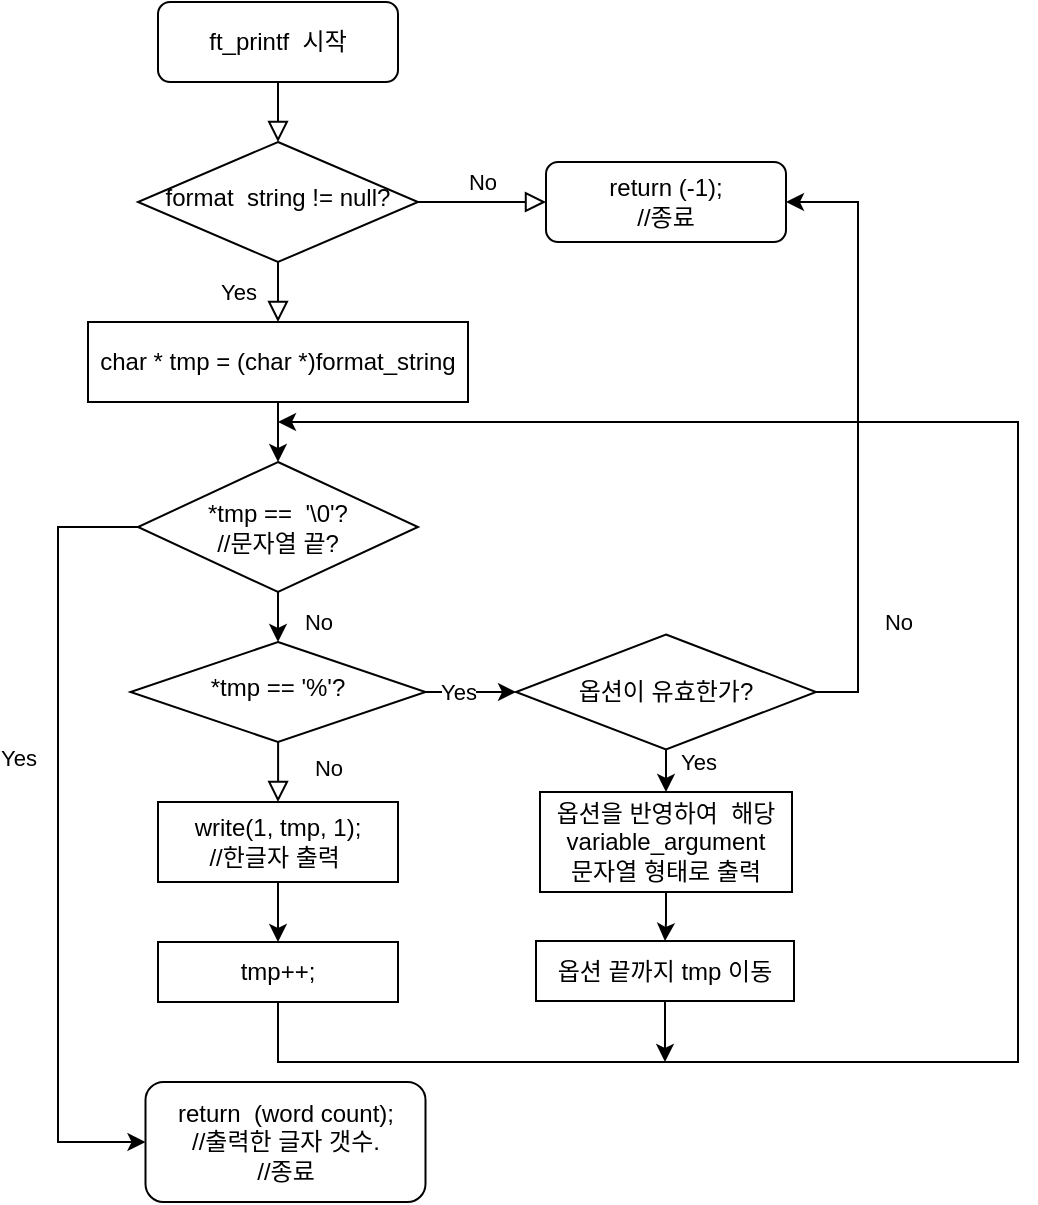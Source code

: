 <mxfile version="14.2.6" type="github">
  <diagram id="C5RBs43oDa-KdzZeNtuy" name="Page-1">
    <mxGraphModel dx="946" dy="645" grid="1" gridSize="10" guides="1" tooltips="1" connect="1" arrows="1" fold="1" page="1" pageScale="1" pageWidth="827" pageHeight="1169" math="0" shadow="0">
      <root>
        <mxCell id="WIyWlLk6GJQsqaUBKTNV-0" />
        <mxCell id="WIyWlLk6GJQsqaUBKTNV-1" parent="WIyWlLk6GJQsqaUBKTNV-0" />
        <mxCell id="WIyWlLk6GJQsqaUBKTNV-2" value="" style="rounded=0;html=1;jettySize=auto;orthogonalLoop=1;fontSize=11;endArrow=block;endFill=0;endSize=8;strokeWidth=1;shadow=0;labelBackgroundColor=none;edgeStyle=orthogonalEdgeStyle;" parent="WIyWlLk6GJQsqaUBKTNV-1" source="WIyWlLk6GJQsqaUBKTNV-3" target="WIyWlLk6GJQsqaUBKTNV-6" edge="1">
          <mxGeometry relative="1" as="geometry" />
        </mxCell>
        <mxCell id="WIyWlLk6GJQsqaUBKTNV-3" value="ft_printf &amp;nbsp;시작" style="rounded=1;whiteSpace=wrap;html=1;fontSize=12;glass=0;strokeWidth=1;shadow=0;" parent="WIyWlLk6GJQsqaUBKTNV-1" vertex="1">
          <mxGeometry x="160" y="100" width="120" height="40" as="geometry" />
        </mxCell>
        <mxCell id="WIyWlLk6GJQsqaUBKTNV-4" value="Yes" style="rounded=0;html=1;jettySize=auto;orthogonalLoop=1;fontSize=11;endArrow=block;endFill=0;endSize=8;strokeWidth=1;shadow=0;labelBackgroundColor=none;edgeStyle=orthogonalEdgeStyle;entryX=0.5;entryY=0;entryDx=0;entryDy=0;" parent="WIyWlLk6GJQsqaUBKTNV-1" source="WIyWlLk6GJQsqaUBKTNV-6" target="Br8o-EydBDHMDUn8C2VV-2" edge="1">
          <mxGeometry y="20" relative="1" as="geometry">
            <mxPoint as="offset" />
          </mxGeometry>
        </mxCell>
        <mxCell id="WIyWlLk6GJQsqaUBKTNV-5" value="No" style="edgeStyle=orthogonalEdgeStyle;rounded=0;html=1;jettySize=auto;orthogonalLoop=1;fontSize=11;endArrow=block;endFill=0;endSize=8;strokeWidth=1;shadow=0;labelBackgroundColor=none;" parent="WIyWlLk6GJQsqaUBKTNV-1" source="WIyWlLk6GJQsqaUBKTNV-6" target="WIyWlLk6GJQsqaUBKTNV-7" edge="1">
          <mxGeometry y="10" relative="1" as="geometry">
            <mxPoint as="offset" />
          </mxGeometry>
        </mxCell>
        <mxCell id="WIyWlLk6GJQsqaUBKTNV-6" value="format &amp;nbsp;string != null?" style="rhombus;whiteSpace=wrap;html=1;shadow=0;fontFamily=Helvetica;fontSize=12;align=center;strokeWidth=1;spacing=6;spacingTop=-4;" parent="WIyWlLk6GJQsqaUBKTNV-1" vertex="1">
          <mxGeometry x="150" y="170" width="140" height="60" as="geometry" />
        </mxCell>
        <mxCell id="WIyWlLk6GJQsqaUBKTNV-7" value="return (-1);&lt;br&gt;//종료" style="rounded=1;whiteSpace=wrap;html=1;fontSize=12;glass=0;strokeWidth=1;shadow=0;" parent="WIyWlLk6GJQsqaUBKTNV-1" vertex="1">
          <mxGeometry x="354" y="180" width="120" height="40" as="geometry" />
        </mxCell>
        <mxCell id="WIyWlLk6GJQsqaUBKTNV-8" value="No" style="rounded=0;html=1;jettySize=auto;orthogonalLoop=1;fontSize=11;endArrow=block;endFill=0;endSize=8;strokeWidth=1;shadow=0;labelBackgroundColor=none;edgeStyle=orthogonalEdgeStyle;entryX=0.5;entryY=0;entryDx=0;entryDy=0;" parent="WIyWlLk6GJQsqaUBKTNV-1" source="WIyWlLk6GJQsqaUBKTNV-10" target="Br8o-EydBDHMDUn8C2VV-6" edge="1">
          <mxGeometry x="-0.334" y="20" relative="1" as="geometry">
            <mxPoint x="5" y="3" as="offset" />
          </mxGeometry>
        </mxCell>
        <mxCell id="Br8o-EydBDHMDUn8C2VV-26" value="Yes" style="edgeStyle=orthogonalEdgeStyle;rounded=0;orthogonalLoop=1;jettySize=auto;html=1;entryX=0;entryY=0.5;entryDx=0;entryDy=0;" edge="1" parent="WIyWlLk6GJQsqaUBKTNV-1" source="WIyWlLk6GJQsqaUBKTNV-10" target="Br8o-EydBDHMDUn8C2VV-25">
          <mxGeometry x="-0.282" relative="1" as="geometry">
            <mxPoint as="offset" />
          </mxGeometry>
        </mxCell>
        <mxCell id="WIyWlLk6GJQsqaUBKTNV-10" value="*tmp == &#39;%&#39;?" style="rhombus;whiteSpace=wrap;html=1;shadow=0;fontFamily=Helvetica;fontSize=12;align=center;strokeWidth=1;spacing=6;spacingTop=-4;" parent="WIyWlLk6GJQsqaUBKTNV-1" vertex="1">
          <mxGeometry x="146.25" y="420" width="147.5" height="50" as="geometry" />
        </mxCell>
        <mxCell id="WIyWlLk6GJQsqaUBKTNV-11" value="return &amp;nbsp;(word count);&lt;br&gt;//출력한 글자 갯수.&lt;br&gt;//종료" style="rounded=1;whiteSpace=wrap;html=1;fontSize=12;glass=0;strokeWidth=1;shadow=0;sketch=0;" parent="WIyWlLk6GJQsqaUBKTNV-1" vertex="1">
          <mxGeometry x="153.75" y="640" width="140" height="60" as="geometry" />
        </mxCell>
        <mxCell id="Br8o-EydBDHMDUn8C2VV-14" style="edgeStyle=orthogonalEdgeStyle;rounded=0;orthogonalLoop=1;jettySize=auto;html=1;entryX=0.5;entryY=0;entryDx=0;entryDy=0;" edge="1" parent="WIyWlLk6GJQsqaUBKTNV-1" source="Br8o-EydBDHMDUn8C2VV-2" target="Br8o-EydBDHMDUn8C2VV-7">
          <mxGeometry relative="1" as="geometry" />
        </mxCell>
        <mxCell id="Br8o-EydBDHMDUn8C2VV-2" value="char * tmp = (char *)format_string" style="rounded=0;whiteSpace=wrap;html=1;" vertex="1" parent="WIyWlLk6GJQsqaUBKTNV-1">
          <mxGeometry x="125" y="260" width="190" height="40" as="geometry" />
        </mxCell>
        <mxCell id="Br8o-EydBDHMDUn8C2VV-10" style="edgeStyle=orthogonalEdgeStyle;rounded=0;orthogonalLoop=1;jettySize=auto;html=1;entryX=0.5;entryY=0;entryDx=0;entryDy=0;" edge="1" parent="WIyWlLk6GJQsqaUBKTNV-1" source="Br8o-EydBDHMDUn8C2VV-6" target="Br8o-EydBDHMDUn8C2VV-9">
          <mxGeometry relative="1" as="geometry" />
        </mxCell>
        <mxCell id="Br8o-EydBDHMDUn8C2VV-6" value="&lt;span&gt;write(1, tmp, 1);&lt;/span&gt;&lt;br&gt;&lt;span&gt;//한글자 출력&amp;nbsp;&lt;/span&gt;" style="rounded=0;whiteSpace=wrap;html=1;sketch=0;" vertex="1" parent="WIyWlLk6GJQsqaUBKTNV-1">
          <mxGeometry x="160" y="500" width="120" height="40" as="geometry" />
        </mxCell>
        <mxCell id="Br8o-EydBDHMDUn8C2VV-15" style="edgeStyle=orthogonalEdgeStyle;rounded=0;orthogonalLoop=1;jettySize=auto;html=1;entryX=0;entryY=0.5;entryDx=0;entryDy=0;exitX=0;exitY=0.5;exitDx=0;exitDy=0;" edge="1" parent="WIyWlLk6GJQsqaUBKTNV-1" source="Br8o-EydBDHMDUn8C2VV-7" target="WIyWlLk6GJQsqaUBKTNV-11">
          <mxGeometry relative="1" as="geometry">
            <Array as="points">
              <mxPoint x="110" y="363" />
              <mxPoint x="110" y="670" />
            </Array>
          </mxGeometry>
        </mxCell>
        <mxCell id="Br8o-EydBDHMDUn8C2VV-16" value="Yes" style="edgeLabel;html=1;align=center;verticalAlign=middle;resizable=0;points=[];" vertex="1" connectable="0" parent="Br8o-EydBDHMDUn8C2VV-15">
          <mxGeometry x="-0.274" y="2" relative="1" as="geometry">
            <mxPoint x="-22" y="13.5" as="offset" />
          </mxGeometry>
        </mxCell>
        <mxCell id="Br8o-EydBDHMDUn8C2VV-20" style="edgeStyle=orthogonalEdgeStyle;rounded=0;orthogonalLoop=1;jettySize=auto;html=1;entryX=0.5;entryY=0;entryDx=0;entryDy=0;" edge="1" parent="WIyWlLk6GJQsqaUBKTNV-1" source="Br8o-EydBDHMDUn8C2VV-7" target="WIyWlLk6GJQsqaUBKTNV-10">
          <mxGeometry relative="1" as="geometry" />
        </mxCell>
        <mxCell id="Br8o-EydBDHMDUn8C2VV-21" value="No" style="edgeLabel;html=1;align=center;verticalAlign=middle;resizable=0;points=[];" vertex="1" connectable="0" parent="Br8o-EydBDHMDUn8C2VV-20">
          <mxGeometry x="0.491" y="4" relative="1" as="geometry">
            <mxPoint x="16" y="4" as="offset" />
          </mxGeometry>
        </mxCell>
        <mxCell id="Br8o-EydBDHMDUn8C2VV-7" value="*tmp == &amp;nbsp;&#39;\0&#39;?&lt;br&gt;//문자열 끝?" style="rhombus;whiteSpace=wrap;html=1;sketch=0;" vertex="1" parent="WIyWlLk6GJQsqaUBKTNV-1">
          <mxGeometry x="150" y="330" width="140" height="65" as="geometry" />
        </mxCell>
        <mxCell id="Br8o-EydBDHMDUn8C2VV-23" style="edgeStyle=orthogonalEdgeStyle;rounded=0;orthogonalLoop=1;jettySize=auto;html=1;" edge="1" parent="WIyWlLk6GJQsqaUBKTNV-1" source="Br8o-EydBDHMDUn8C2VV-9">
          <mxGeometry relative="1" as="geometry">
            <mxPoint x="220" y="310" as="targetPoint" />
            <Array as="points">
              <mxPoint x="220" y="630" />
              <mxPoint x="590" y="630" />
              <mxPoint x="590" y="310" />
            </Array>
          </mxGeometry>
        </mxCell>
        <mxCell id="Br8o-EydBDHMDUn8C2VV-9" value="tmp++;" style="rounded=0;whiteSpace=wrap;html=1;sketch=0;" vertex="1" parent="WIyWlLk6GJQsqaUBKTNV-1">
          <mxGeometry x="160" y="570" width="120" height="30" as="geometry" />
        </mxCell>
        <mxCell id="Br8o-EydBDHMDUn8C2VV-27" value="Yes" style="edgeStyle=orthogonalEdgeStyle;rounded=0;orthogonalLoop=1;jettySize=auto;html=1;entryX=0.5;entryY=0;entryDx=0;entryDy=0;" edge="1" parent="WIyWlLk6GJQsqaUBKTNV-1" source="Br8o-EydBDHMDUn8C2VV-25" target="Br8o-EydBDHMDUn8C2VV-30">
          <mxGeometry x="0.49" y="16" relative="1" as="geometry">
            <mxPoint x="414" y="500" as="targetPoint" />
            <mxPoint as="offset" />
          </mxGeometry>
        </mxCell>
        <mxCell id="Br8o-EydBDHMDUn8C2VV-28" style="edgeStyle=orthogonalEdgeStyle;rounded=0;orthogonalLoop=1;jettySize=auto;html=1;entryX=1;entryY=0.5;entryDx=0;entryDy=0;" edge="1" parent="WIyWlLk6GJQsqaUBKTNV-1" source="Br8o-EydBDHMDUn8C2VV-25" target="WIyWlLk6GJQsqaUBKTNV-7">
          <mxGeometry relative="1" as="geometry">
            <mxPoint x="510" y="250" as="targetPoint" />
            <Array as="points">
              <mxPoint x="510" y="445" />
              <mxPoint x="510" y="200" />
            </Array>
          </mxGeometry>
        </mxCell>
        <mxCell id="Br8o-EydBDHMDUn8C2VV-29" value="No" style="edgeLabel;html=1;align=center;verticalAlign=middle;resizable=0;points=[];" vertex="1" connectable="0" parent="Br8o-EydBDHMDUn8C2VV-28">
          <mxGeometry x="0.372" y="-2" relative="1" as="geometry">
            <mxPoint x="18" y="150.64" as="offset" />
          </mxGeometry>
        </mxCell>
        <mxCell id="Br8o-EydBDHMDUn8C2VV-25" value="옵션이 유효한가?" style="rhombus;whiteSpace=wrap;html=1;sketch=0;" vertex="1" parent="WIyWlLk6GJQsqaUBKTNV-1">
          <mxGeometry x="339" y="416.25" width="150" height="57.5" as="geometry" />
        </mxCell>
        <mxCell id="Br8o-EydBDHMDUn8C2VV-34" style="edgeStyle=orthogonalEdgeStyle;rounded=0;orthogonalLoop=1;jettySize=auto;html=1;entryX=0.5;entryY=0;entryDx=0;entryDy=0;" edge="1" parent="WIyWlLk6GJQsqaUBKTNV-1" source="Br8o-EydBDHMDUn8C2VV-30" target="Br8o-EydBDHMDUn8C2VV-33">
          <mxGeometry relative="1" as="geometry">
            <Array as="points">
              <mxPoint x="414" y="560" />
              <mxPoint x="414" y="560" />
            </Array>
          </mxGeometry>
        </mxCell>
        <mxCell id="Br8o-EydBDHMDUn8C2VV-30" value="옵션을 반영하여 &amp;nbsp;해당&lt;br&gt;variable_argument&lt;br&gt;문자열 형태로 출력" style="rounded=0;whiteSpace=wrap;html=1;sketch=0;" vertex="1" parent="WIyWlLk6GJQsqaUBKTNV-1">
          <mxGeometry x="351" y="495" width="126" height="50" as="geometry" />
        </mxCell>
        <mxCell id="Br8o-EydBDHMDUn8C2VV-35" style="edgeStyle=orthogonalEdgeStyle;rounded=0;orthogonalLoop=1;jettySize=auto;html=1;" edge="1" parent="WIyWlLk6GJQsqaUBKTNV-1" source="Br8o-EydBDHMDUn8C2VV-33">
          <mxGeometry relative="1" as="geometry">
            <mxPoint x="413.5" y="630" as="targetPoint" />
          </mxGeometry>
        </mxCell>
        <mxCell id="Br8o-EydBDHMDUn8C2VV-33" value="옵션 끝까지 tmp 이동" style="rounded=0;whiteSpace=wrap;html=1;sketch=0;" vertex="1" parent="WIyWlLk6GJQsqaUBKTNV-1">
          <mxGeometry x="349" y="569.5" width="129" height="30" as="geometry" />
        </mxCell>
      </root>
    </mxGraphModel>
  </diagram>
</mxfile>
